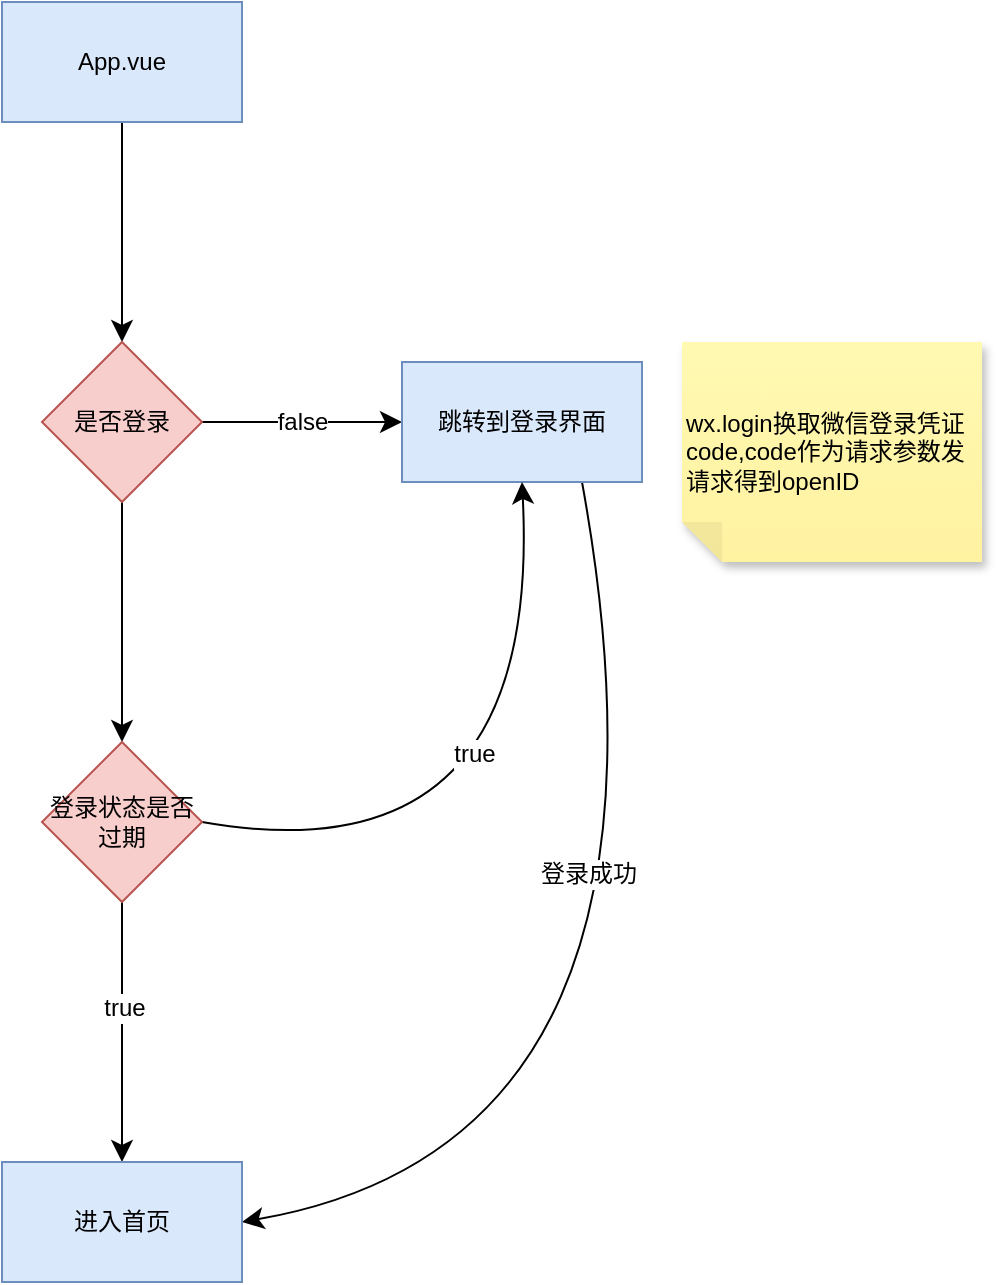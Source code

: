 <mxfile version="24.8.6">
  <diagram name="第 1 页" id="HD6CbOFBPvVkYwJS1oVJ">
    <mxGraphModel dx="1626" dy="1524" grid="1" gridSize="10" guides="1" tooltips="1" connect="1" arrows="1" fold="1" page="0" pageScale="1" pageWidth="827" pageHeight="1169" math="0" shadow="0">
      <root>
        <mxCell id="0" />
        <mxCell id="1" parent="0" />
        <mxCell id="cS9FfNnVRPMtkp7Quj1r-5" value="" style="edgeStyle=none;curved=1;rounded=0;orthogonalLoop=1;jettySize=auto;html=1;fontSize=12;startSize=8;endSize=8;" edge="1" parent="1" source="cS9FfNnVRPMtkp7Quj1r-1" target="cS9FfNnVRPMtkp7Quj1r-4">
          <mxGeometry relative="1" as="geometry" />
        </mxCell>
        <mxCell id="cS9FfNnVRPMtkp7Quj1r-1" value="App.vue" style="rounded=0;whiteSpace=wrap;html=1;fillColor=#dae8fc;strokeColor=#6c8ebf;" vertex="1" parent="1">
          <mxGeometry x="-230" y="-520" width="120" height="60" as="geometry" />
        </mxCell>
        <mxCell id="cS9FfNnVRPMtkp7Quj1r-7" value="false" style="edgeStyle=none;curved=1;rounded=0;orthogonalLoop=1;jettySize=auto;html=1;fontSize=12;startSize=8;endSize=8;" edge="1" parent="1" source="cS9FfNnVRPMtkp7Quj1r-4" target="cS9FfNnVRPMtkp7Quj1r-6">
          <mxGeometry relative="1" as="geometry" />
        </mxCell>
        <mxCell id="cS9FfNnVRPMtkp7Quj1r-11" value="" style="edgeStyle=none;curved=1;rounded=0;orthogonalLoop=1;jettySize=auto;html=1;fontSize=12;startSize=8;endSize=8;" edge="1" parent="1" source="cS9FfNnVRPMtkp7Quj1r-4" target="cS9FfNnVRPMtkp7Quj1r-10">
          <mxGeometry relative="1" as="geometry" />
        </mxCell>
        <mxCell id="cS9FfNnVRPMtkp7Quj1r-4" value="是否登录" style="rhombus;whiteSpace=wrap;html=1;fillColor=#f8cecc;strokeColor=#b85450;rounded=0;" vertex="1" parent="1">
          <mxGeometry x="-210" y="-350" width="80" height="80" as="geometry" />
        </mxCell>
        <mxCell id="cS9FfNnVRPMtkp7Quj1r-21" style="edgeStyle=none;curved=1;rounded=0;orthogonalLoop=1;jettySize=auto;html=1;exitX=0.75;exitY=1;exitDx=0;exitDy=0;entryX=1;entryY=0.5;entryDx=0;entryDy=0;fontSize=12;startSize=8;endSize=8;" edge="1" parent="1" source="cS9FfNnVRPMtkp7Quj1r-6" target="cS9FfNnVRPMtkp7Quj1r-17">
          <mxGeometry relative="1" as="geometry">
            <Array as="points">
              <mxPoint x="120" y="50" />
            </Array>
          </mxGeometry>
        </mxCell>
        <mxCell id="cS9FfNnVRPMtkp7Quj1r-22" value="登录成功" style="edgeLabel;html=1;align=center;verticalAlign=middle;resizable=0;points=[];fontSize=12;" vertex="1" connectable="0" parent="cS9FfNnVRPMtkp7Quj1r-21">
          <mxGeometry x="-0.322" y="-32" relative="1" as="geometry">
            <mxPoint as="offset" />
          </mxGeometry>
        </mxCell>
        <mxCell id="cS9FfNnVRPMtkp7Quj1r-6" value="跳转到登录界面" style="whiteSpace=wrap;html=1;fillColor=#dae8fc;strokeColor=#6c8ebf;rounded=0;" vertex="1" parent="1">
          <mxGeometry x="-30" y="-340" width="120" height="60" as="geometry" />
        </mxCell>
        <mxCell id="cS9FfNnVRPMtkp7Quj1r-13" style="edgeStyle=none;curved=1;rounded=0;orthogonalLoop=1;jettySize=auto;html=1;entryX=0.5;entryY=1;entryDx=0;entryDy=0;fontSize=12;startSize=8;endSize=8;exitX=1;exitY=0.5;exitDx=0;exitDy=0;" edge="1" parent="1" source="cS9FfNnVRPMtkp7Quj1r-10" target="cS9FfNnVRPMtkp7Quj1r-6">
          <mxGeometry relative="1" as="geometry">
            <Array as="points">
              <mxPoint x="40" y="-80" />
            </Array>
          </mxGeometry>
        </mxCell>
        <mxCell id="cS9FfNnVRPMtkp7Quj1r-16" value="true" style="edgeLabel;html=1;align=center;verticalAlign=middle;resizable=0;points=[];fontSize=12;" vertex="1" connectable="0" parent="cS9FfNnVRPMtkp7Quj1r-13">
          <mxGeometry x="0.283" y="31" relative="1" as="geometry">
            <mxPoint as="offset" />
          </mxGeometry>
        </mxCell>
        <mxCell id="cS9FfNnVRPMtkp7Quj1r-18" value="" style="edgeStyle=none;curved=1;rounded=0;orthogonalLoop=1;jettySize=auto;html=1;fontSize=12;startSize=8;endSize=8;" edge="1" parent="1" source="cS9FfNnVRPMtkp7Quj1r-10" target="cS9FfNnVRPMtkp7Quj1r-17">
          <mxGeometry relative="1" as="geometry" />
        </mxCell>
        <mxCell id="cS9FfNnVRPMtkp7Quj1r-19" value="true" style="edgeLabel;html=1;align=center;verticalAlign=middle;resizable=0;points=[];fontSize=12;" vertex="1" connectable="0" parent="cS9FfNnVRPMtkp7Quj1r-18">
          <mxGeometry x="-0.185" y="1" relative="1" as="geometry">
            <mxPoint as="offset" />
          </mxGeometry>
        </mxCell>
        <mxCell id="cS9FfNnVRPMtkp7Quj1r-10" value="登录状态是否过期" style="rhombus;whiteSpace=wrap;html=1;fillColor=#f8cecc;strokeColor=#b85450;rounded=0;" vertex="1" parent="1">
          <mxGeometry x="-210" y="-150" width="80" height="80" as="geometry" />
        </mxCell>
        <mxCell id="cS9FfNnVRPMtkp7Quj1r-17" value="进入首页" style="whiteSpace=wrap;html=1;fillColor=#dae8fc;strokeColor=#6c8ebf;rounded=0;" vertex="1" parent="1">
          <mxGeometry x="-230" y="60" width="120" height="60" as="geometry" />
        </mxCell>
        <mxCell id="cS9FfNnVRPMtkp7Quj1r-20" value="wx.login换取微信登录凭证code,code作为请求参数发请求得到openID" style="shape=note;whiteSpace=wrap;html=1;backgroundOutline=1;fontColor=#000000;darkOpacity=0.05;fillColor=#FFF9B2;strokeColor=none;fillStyle=solid;direction=west;gradientDirection=north;gradientColor=#FFF2A1;shadow=1;size=20;pointerEvents=1;align=left;" vertex="1" parent="1">
          <mxGeometry x="110" y="-350" width="150" height="110" as="geometry" />
        </mxCell>
      </root>
    </mxGraphModel>
  </diagram>
</mxfile>
